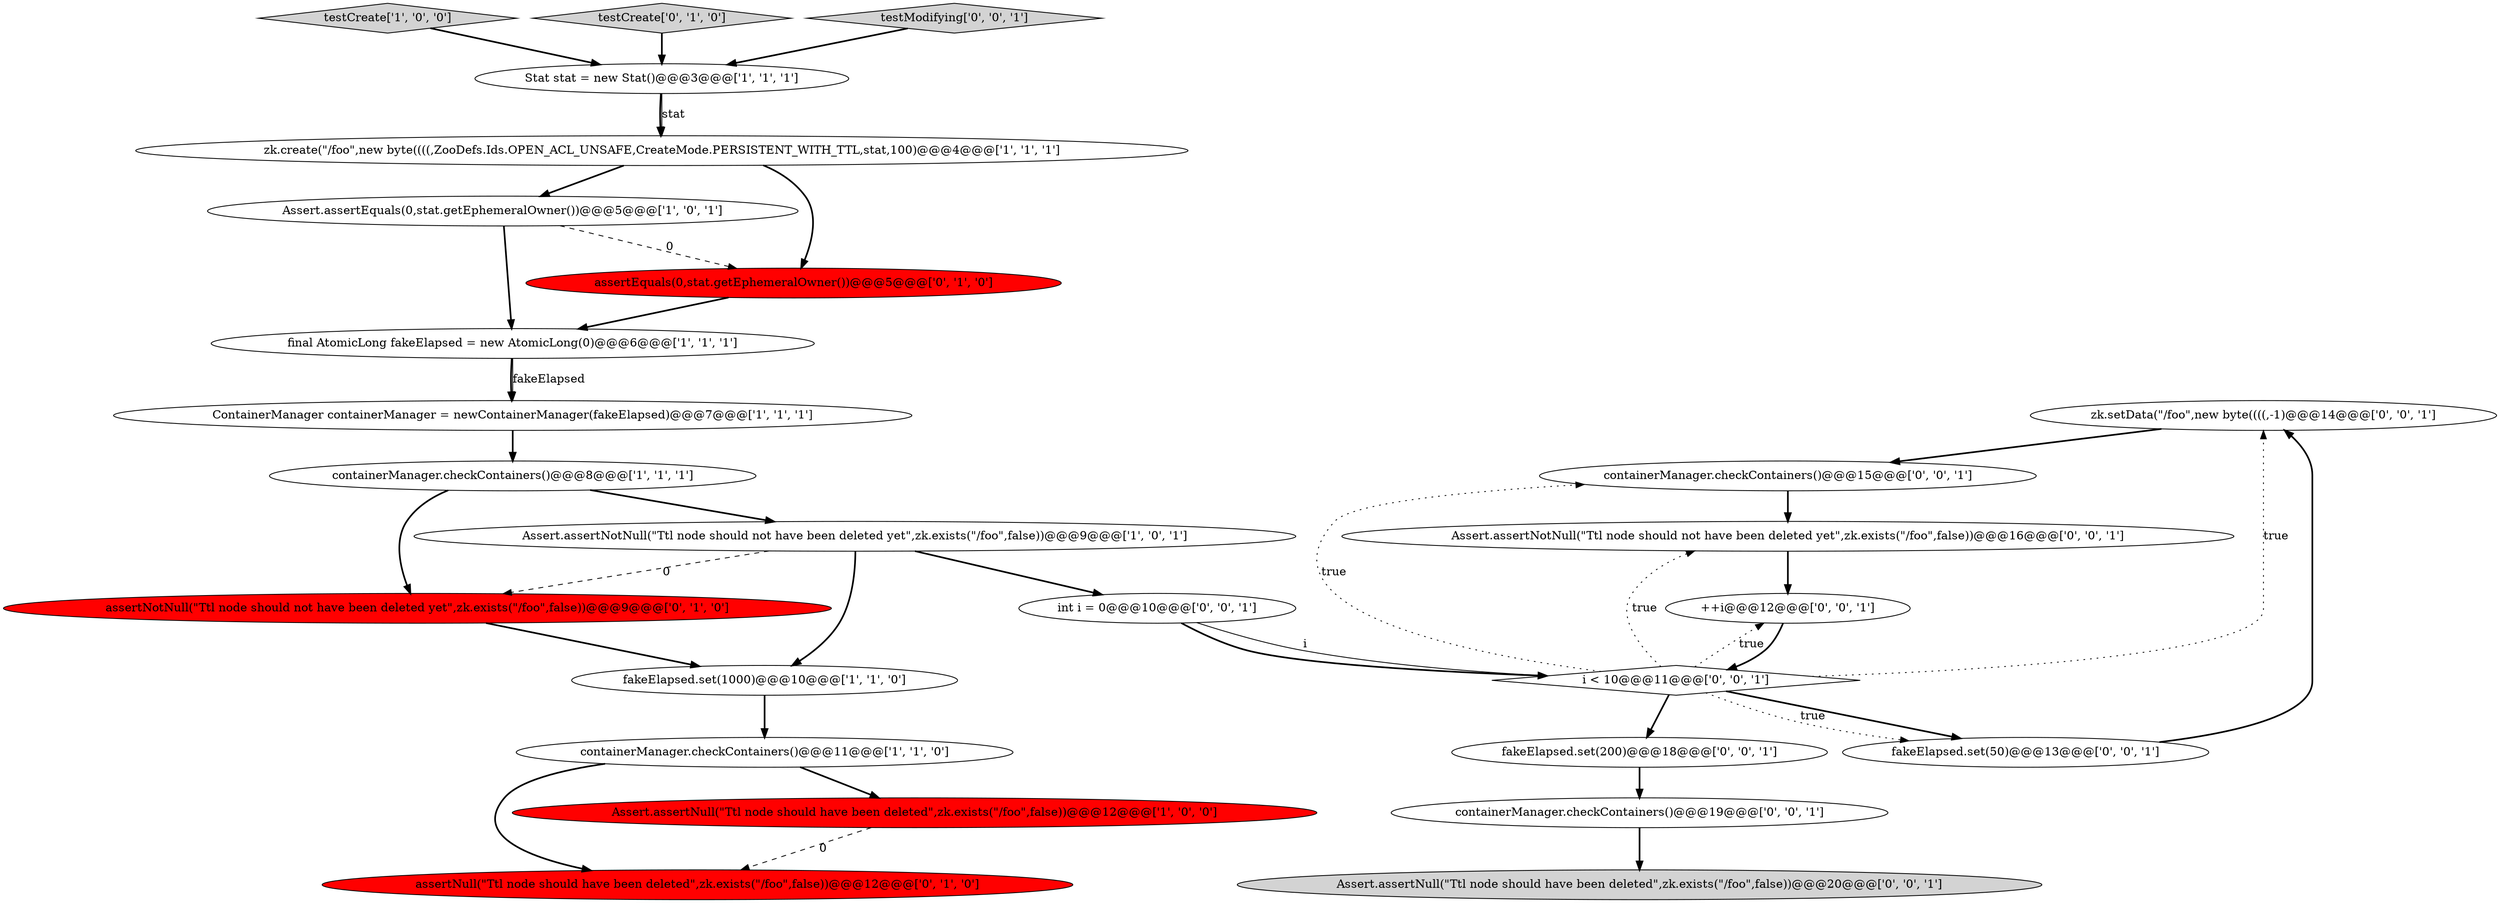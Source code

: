 digraph {
25 [style = filled, label = "zk.setData(\"/foo\",new byte((((,-1)@@@14@@@['0', '0', '1']", fillcolor = white, shape = ellipse image = "AAA0AAABBB3BBB"];
10 [style = filled, label = "final AtomicLong fakeElapsed = new AtomicLong(0)@@@6@@@['1', '1', '1']", fillcolor = white, shape = ellipse image = "AAA0AAABBB1BBB"];
21 [style = filled, label = "fakeElapsed.set(200)@@@18@@@['0', '0', '1']", fillcolor = white, shape = ellipse image = "AAA0AAABBB3BBB"];
8 [style = filled, label = "ContainerManager containerManager = newContainerManager(fakeElapsed)@@@7@@@['1', '1', '1']", fillcolor = white, shape = ellipse image = "AAA0AAABBB1BBB"];
23 [style = filled, label = "Assert.assertNotNull(\"Ttl node should not have been deleted yet\",zk.exists(\"/foo\",false))@@@16@@@['0', '0', '1']", fillcolor = white, shape = ellipse image = "AAA0AAABBB3BBB"];
4 [style = filled, label = "Stat stat = new Stat()@@@3@@@['1', '1', '1']", fillcolor = white, shape = ellipse image = "AAA0AAABBB1BBB"];
12 [style = filled, label = "assertNotNull(\"Ttl node should not have been deleted yet\",zk.exists(\"/foo\",false))@@@9@@@['0', '1', '0']", fillcolor = red, shape = ellipse image = "AAA1AAABBB2BBB"];
18 [style = filled, label = "++i@@@12@@@['0', '0', '1']", fillcolor = white, shape = ellipse image = "AAA0AAABBB3BBB"];
20 [style = filled, label = "containerManager.checkContainers()@@@15@@@['0', '0', '1']", fillcolor = white, shape = ellipse image = "AAA0AAABBB3BBB"];
9 [style = filled, label = "containerManager.checkContainers()@@@11@@@['1', '1', '0']", fillcolor = white, shape = ellipse image = "AAA0AAABBB1BBB"];
2 [style = filled, label = "testCreate['1', '0', '0']", fillcolor = lightgray, shape = diamond image = "AAA0AAABBB1BBB"];
22 [style = filled, label = "containerManager.checkContainers()@@@19@@@['0', '0', '1']", fillcolor = white, shape = ellipse image = "AAA0AAABBB3BBB"];
5 [style = filled, label = "Assert.assertNotNull(\"Ttl node should not have been deleted yet\",zk.exists(\"/foo\",false))@@@9@@@['1', '0', '1']", fillcolor = white, shape = ellipse image = "AAA0AAABBB1BBB"];
14 [style = filled, label = "testCreate['0', '1', '0']", fillcolor = lightgray, shape = diamond image = "AAA0AAABBB2BBB"];
7 [style = filled, label = "Assert.assertNull(\"Ttl node should have been deleted\",zk.exists(\"/foo\",false))@@@12@@@['1', '0', '0']", fillcolor = red, shape = ellipse image = "AAA1AAABBB1BBB"];
6 [style = filled, label = "Assert.assertEquals(0,stat.getEphemeralOwner())@@@5@@@['1', '0', '1']", fillcolor = white, shape = ellipse image = "AAA0AAABBB1BBB"];
24 [style = filled, label = "Assert.assertNull(\"Ttl node should have been deleted\",zk.exists(\"/foo\",false))@@@20@@@['0', '0', '1']", fillcolor = lightgray, shape = ellipse image = "AAA0AAABBB3BBB"];
16 [style = filled, label = "fakeElapsed.set(50)@@@13@@@['0', '0', '1']", fillcolor = white, shape = ellipse image = "AAA0AAABBB3BBB"];
13 [style = filled, label = "assertNull(\"Ttl node should have been deleted\",zk.exists(\"/foo\",false))@@@12@@@['0', '1', '0']", fillcolor = red, shape = ellipse image = "AAA1AAABBB2BBB"];
17 [style = filled, label = "int i = 0@@@10@@@['0', '0', '1']", fillcolor = white, shape = ellipse image = "AAA0AAABBB3BBB"];
1 [style = filled, label = "zk.create(\"/foo\",new byte((((,ZooDefs.Ids.OPEN_ACL_UNSAFE,CreateMode.PERSISTENT_WITH_TTL,stat,100)@@@4@@@['1', '1', '1']", fillcolor = white, shape = ellipse image = "AAA0AAABBB1BBB"];
19 [style = filled, label = "i < 10@@@11@@@['0', '0', '1']", fillcolor = white, shape = diamond image = "AAA0AAABBB3BBB"];
11 [style = filled, label = "assertEquals(0,stat.getEphemeralOwner())@@@5@@@['0', '1', '0']", fillcolor = red, shape = ellipse image = "AAA1AAABBB2BBB"];
3 [style = filled, label = "containerManager.checkContainers()@@@8@@@['1', '1', '1']", fillcolor = white, shape = ellipse image = "AAA0AAABBB1BBB"];
15 [style = filled, label = "testModifying['0', '0', '1']", fillcolor = lightgray, shape = diamond image = "AAA0AAABBB3BBB"];
0 [style = filled, label = "fakeElapsed.set(1000)@@@10@@@['1', '1', '0']", fillcolor = white, shape = ellipse image = "AAA0AAABBB1BBB"];
0->9 [style = bold, label=""];
19->25 [style = dotted, label="true"];
5->12 [style = dashed, label="0"];
17->19 [style = solid, label="i"];
19->20 [style = dotted, label="true"];
8->3 [style = bold, label=""];
6->11 [style = dashed, label="0"];
19->18 [style = dotted, label="true"];
18->19 [style = bold, label=""];
19->23 [style = dotted, label="true"];
16->25 [style = bold, label=""];
3->12 [style = bold, label=""];
9->7 [style = bold, label=""];
5->17 [style = bold, label=""];
2->4 [style = bold, label=""];
12->0 [style = bold, label=""];
17->19 [style = bold, label=""];
1->11 [style = bold, label=""];
19->16 [style = bold, label=""];
25->20 [style = bold, label=""];
3->5 [style = bold, label=""];
1->6 [style = bold, label=""];
14->4 [style = bold, label=""];
20->23 [style = bold, label=""];
10->8 [style = bold, label=""];
5->0 [style = bold, label=""];
21->22 [style = bold, label=""];
11->10 [style = bold, label=""];
6->10 [style = bold, label=""];
10->8 [style = solid, label="fakeElapsed"];
15->4 [style = bold, label=""];
19->16 [style = dotted, label="true"];
7->13 [style = dashed, label="0"];
4->1 [style = bold, label=""];
4->1 [style = solid, label="stat"];
22->24 [style = bold, label=""];
23->18 [style = bold, label=""];
9->13 [style = bold, label=""];
19->21 [style = bold, label=""];
}
